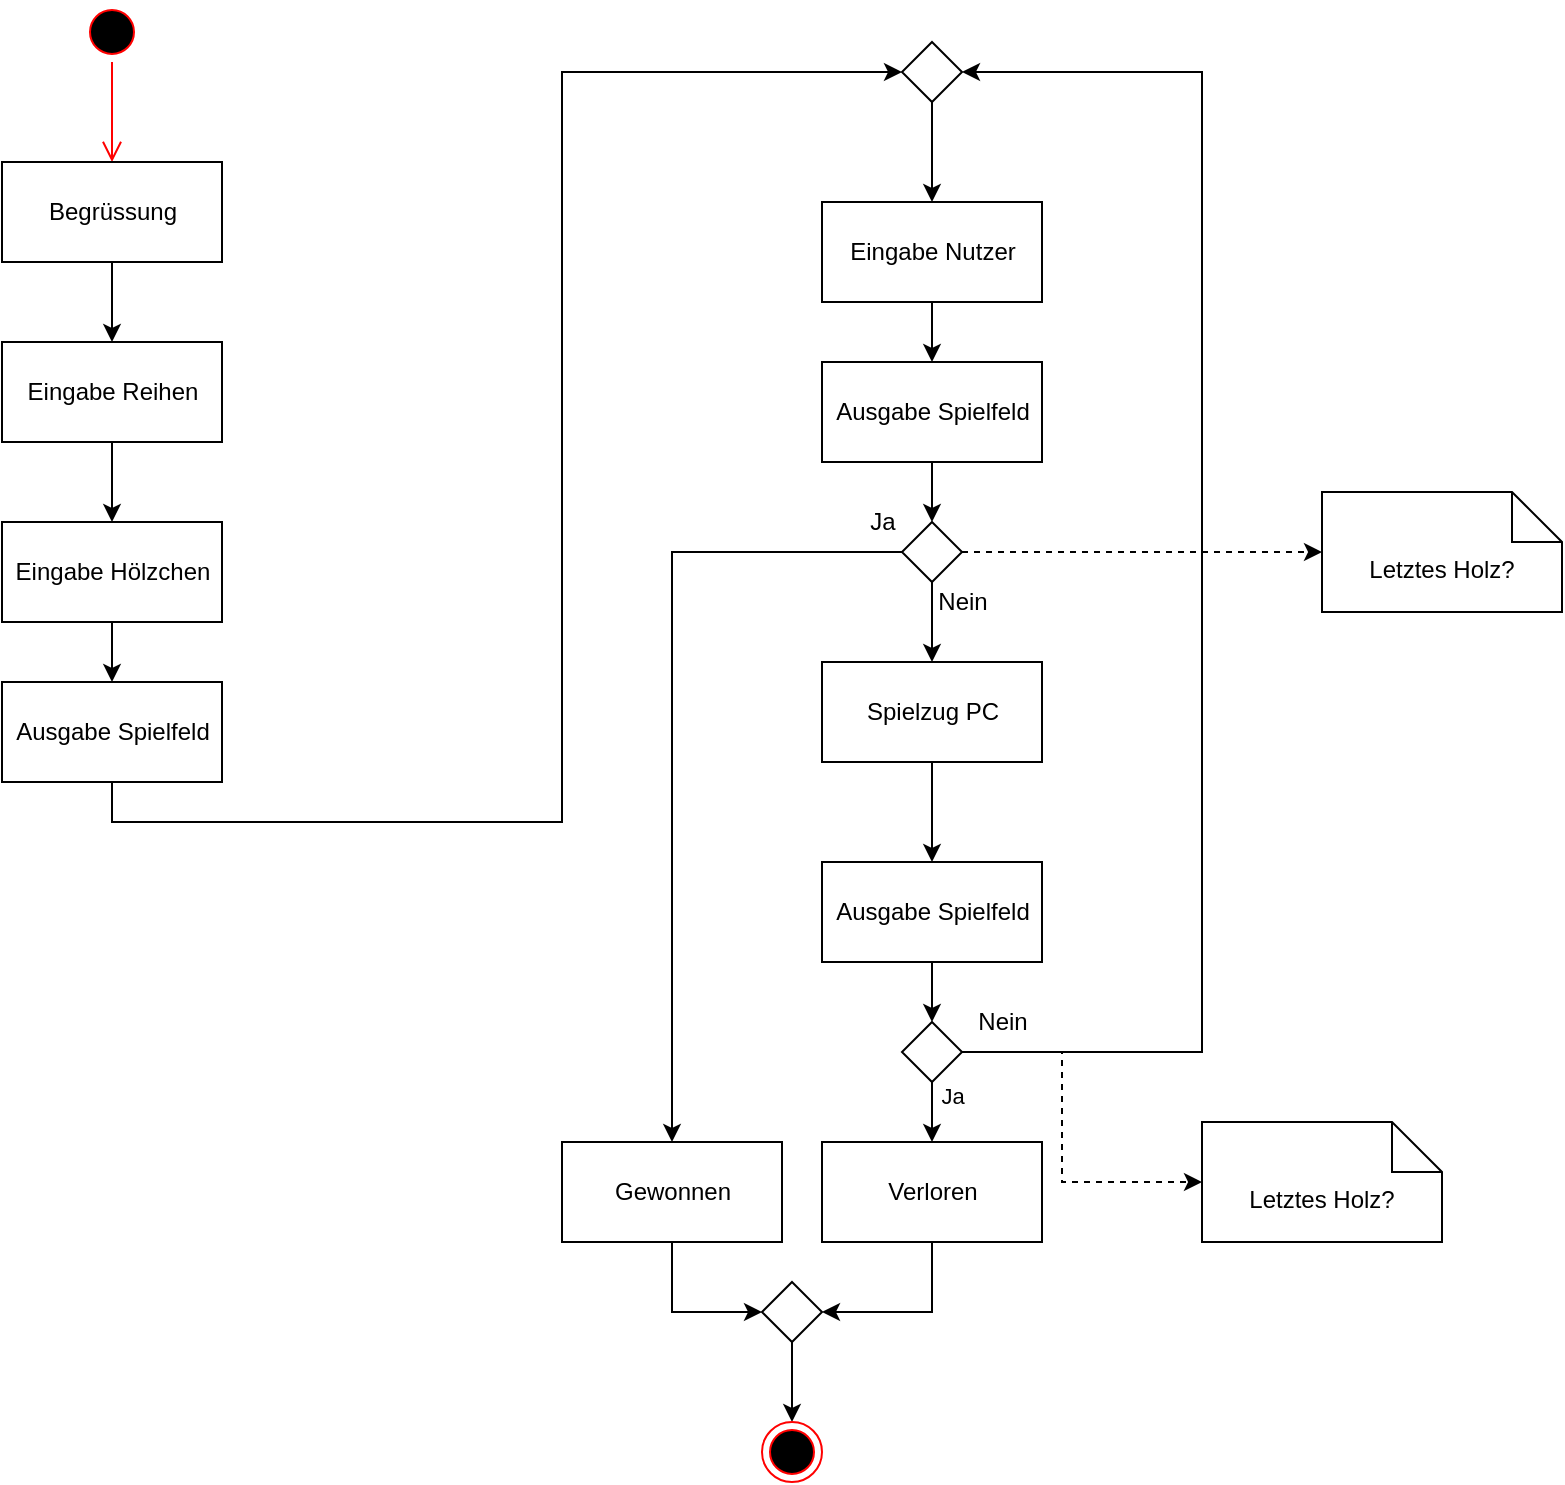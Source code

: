 <mxfile version="14.1.8" type="device"><diagram id="jq3QglmUTfa7vYVbhxkC" name="Page-1"><mxGraphModel dx="1002" dy="743" grid="1" gridSize="10" guides="1" tooltips="1" connect="1" arrows="1" fold="1" page="1" pageScale="1" pageWidth="1169" pageHeight="827" math="0" shadow="0"><root><mxCell id="0"/><mxCell id="1" parent="0"/><mxCell id="jIxzGO57YDRSp6-4Sq5K-1" value="" style="ellipse;html=1;shape=startState;fillColor=#000000;strokeColor=#ff0000;" parent="1" vertex="1"><mxGeometry x="100" y="50" width="30" height="30" as="geometry"/></mxCell><mxCell id="jIxzGO57YDRSp6-4Sq5K-2" value="" style="edgeStyle=orthogonalEdgeStyle;html=1;verticalAlign=bottom;endArrow=open;endSize=8;strokeColor=#ff0000;entryX=0.5;entryY=0;entryDx=0;entryDy=0;" parent="1" source="jIxzGO57YDRSp6-4Sq5K-1" target="jIxzGO57YDRSp6-4Sq5K-3" edge="1"><mxGeometry relative="1" as="geometry"><mxPoint x="235" y="150" as="targetPoint"/><Array as="points"/></mxGeometry></mxCell><mxCell id="jIxzGO57YDRSp6-4Sq5K-5" value="" style="edgeStyle=orthogonalEdgeStyle;rounded=0;orthogonalLoop=1;jettySize=auto;html=1;" parent="1" source="jIxzGO57YDRSp6-4Sq5K-3" target="jIxzGO57YDRSp6-4Sq5K-4" edge="1"><mxGeometry relative="1" as="geometry"/></mxCell><mxCell id="jIxzGO57YDRSp6-4Sq5K-3" value="Begrüssung" style="html=1;" parent="1" vertex="1"><mxGeometry x="60" y="130" width="110" height="50" as="geometry"/></mxCell><mxCell id="jIxzGO57YDRSp6-4Sq5K-7" value="" style="edgeStyle=orthogonalEdgeStyle;rounded=0;orthogonalLoop=1;jettySize=auto;html=1;" parent="1" source="jIxzGO57YDRSp6-4Sq5K-4" target="jIxzGO57YDRSp6-4Sq5K-6" edge="1"><mxGeometry relative="1" as="geometry"/></mxCell><mxCell id="jIxzGO57YDRSp6-4Sq5K-4" value="Eingabe Reihen" style="html=1;" parent="1" vertex="1"><mxGeometry x="60" y="220" width="110" height="50" as="geometry"/></mxCell><mxCell id="jIxzGO57YDRSp6-4Sq5K-9" value="" style="edgeStyle=orthogonalEdgeStyle;rounded=0;orthogonalLoop=1;jettySize=auto;html=1;" parent="1" source="jIxzGO57YDRSp6-4Sq5K-6" target="jIxzGO57YDRSp6-4Sq5K-10" edge="1"><mxGeometry relative="1" as="geometry"><mxPoint x="115" y="400" as="targetPoint"/></mxGeometry></mxCell><mxCell id="jIxzGO57YDRSp6-4Sq5K-6" value="Eingabe Hölzchen" style="html=1;" parent="1" vertex="1"><mxGeometry x="60" y="310" width="110" height="50" as="geometry"/></mxCell><mxCell id="bV7jp5EfxjAdG5snMgAe-2" style="edgeStyle=orthogonalEdgeStyle;rounded=0;orthogonalLoop=1;jettySize=auto;html=1;entryX=0;entryY=0.5;entryDx=0;entryDy=0;exitX=0.5;exitY=1;exitDx=0;exitDy=0;" parent="1" source="jIxzGO57YDRSp6-4Sq5K-10" target="ciC3rPFVc4mk8okZfKDL-3" edge="1"><mxGeometry relative="1" as="geometry"/></mxCell><mxCell id="jIxzGO57YDRSp6-4Sq5K-10" value="Ausgabe Spielfeld" style="html=1;" parent="1" vertex="1"><mxGeometry x="60" y="390" width="110" height="50" as="geometry"/></mxCell><mxCell id="ciC3rPFVc4mk8okZfKDL-8" style="edgeStyle=orthogonalEdgeStyle;rounded=0;orthogonalLoop=1;jettySize=auto;html=1;" parent="1" source="jIxzGO57YDRSp6-4Sq5K-12" target="ciC3rPFVc4mk8okZfKDL-1" edge="1"><mxGeometry relative="1" as="geometry"/></mxCell><mxCell id="jIxzGO57YDRSp6-4Sq5K-12" value="Eingabe Nutzer" style="html=1;" parent="1" vertex="1"><mxGeometry x="470" y="150" width="110" height="50" as="geometry"/></mxCell><mxCell id="ciC3rPFVc4mk8okZfKDL-9" value="" style="edgeStyle=orthogonalEdgeStyle;rounded=0;orthogonalLoop=1;jettySize=auto;html=1;" parent="1" source="ciC3rPFVc4mk8okZfKDL-1" target="ciC3rPFVc4mk8okZfKDL-5" edge="1"><mxGeometry relative="1" as="geometry"/></mxCell><mxCell id="ciC3rPFVc4mk8okZfKDL-1" value="Ausgabe Spielfeld" style="html=1;" parent="1" vertex="1"><mxGeometry x="470" y="230" width="110" height="50" as="geometry"/></mxCell><mxCell id="ciC3rPFVc4mk8okZfKDL-11" style="edgeStyle=orthogonalEdgeStyle;rounded=0;orthogonalLoop=1;jettySize=auto;html=1;exitX=0.5;exitY=1;exitDx=0;exitDy=0;" parent="1" source="ciC3rPFVc4mk8okZfKDL-3" target="jIxzGO57YDRSp6-4Sq5K-12" edge="1"><mxGeometry relative="1" as="geometry"/></mxCell><mxCell id="ciC3rPFVc4mk8okZfKDL-3" value="" style="rhombus;" parent="1" vertex="1"><mxGeometry x="510" y="70" width="30" height="30" as="geometry"/></mxCell><mxCell id="ciC3rPFVc4mk8okZfKDL-13" value="" style="edgeStyle=orthogonalEdgeStyle;rounded=0;orthogonalLoop=1;jettySize=auto;html=1;" parent="1" source="ciC3rPFVc4mk8okZfKDL-5" target="ciC3rPFVc4mk8okZfKDL-12" edge="1"><mxGeometry relative="1" as="geometry"/></mxCell><mxCell id="ciC3rPFVc4mk8okZfKDL-23" style="edgeStyle=orthogonalEdgeStyle;rounded=0;orthogonalLoop=1;jettySize=auto;html=1;entryX=0.5;entryY=0;entryDx=0;entryDy=0;" parent="1" source="ciC3rPFVc4mk8okZfKDL-5" target="ciC3rPFVc4mk8okZfKDL-22" edge="1"><mxGeometry relative="1" as="geometry"/></mxCell><mxCell id="ciC3rPFVc4mk8okZfKDL-39" style="edgeStyle=orthogonalEdgeStyle;rounded=0;orthogonalLoop=1;jettySize=auto;html=1;entryX=0;entryY=0.5;entryDx=0;entryDy=0;entryPerimeter=0;dashed=1;" parent="1" source="ciC3rPFVc4mk8okZfKDL-5" target="ciC3rPFVc4mk8okZfKDL-38" edge="1"><mxGeometry relative="1" as="geometry"/></mxCell><mxCell id="ciC3rPFVc4mk8okZfKDL-5" value="" style="rhombus;" parent="1" vertex="1"><mxGeometry x="510" y="310" width="30" height="30" as="geometry"/></mxCell><mxCell id="ciC3rPFVc4mk8okZfKDL-15" style="edgeStyle=orthogonalEdgeStyle;rounded=0;orthogonalLoop=1;jettySize=auto;html=1;" parent="1" source="ciC3rPFVc4mk8okZfKDL-12" target="ciC3rPFVc4mk8okZfKDL-14" edge="1"><mxGeometry relative="1" as="geometry"/></mxCell><mxCell id="ciC3rPFVc4mk8okZfKDL-12" value="Spielzug PC" style="html=1;" parent="1" vertex="1"><mxGeometry x="470" y="380" width="110" height="50" as="geometry"/></mxCell><mxCell id="ciC3rPFVc4mk8okZfKDL-20" style="edgeStyle=orthogonalEdgeStyle;rounded=0;orthogonalLoop=1;jettySize=auto;html=1;entryX=0.5;entryY=0;entryDx=0;entryDy=0;" parent="1" source="ciC3rPFVc4mk8okZfKDL-14" target="ciC3rPFVc4mk8okZfKDL-16" edge="1"><mxGeometry relative="1" as="geometry"/></mxCell><mxCell id="ciC3rPFVc4mk8okZfKDL-14" value="Ausgabe Spielfeld" style="html=1;" parent="1" vertex="1"><mxGeometry x="470" y="480" width="110" height="50" as="geometry"/></mxCell><mxCell id="ciC3rPFVc4mk8okZfKDL-21" style="edgeStyle=orthogonalEdgeStyle;rounded=0;orthogonalLoop=1;jettySize=auto;html=1;entryX=0.5;entryY=0;entryDx=0;entryDy=0;" parent="1" source="ciC3rPFVc4mk8okZfKDL-16" target="ciC3rPFVc4mk8okZfKDL-17" edge="1"><mxGeometry relative="1" as="geometry"/></mxCell><mxCell id="ciC3rPFVc4mk8okZfKDL-33" value="Ja" style="edgeLabel;html=1;align=center;verticalAlign=middle;resizable=0;points=[];" parent="ciC3rPFVc4mk8okZfKDL-21" vertex="1" connectable="0"><mxGeometry x="-0.72" y="10" relative="1" as="geometry"><mxPoint as="offset"/></mxGeometry></mxCell><mxCell id="ciC3rPFVc4mk8okZfKDL-26" style="edgeStyle=orthogonalEdgeStyle;rounded=0;orthogonalLoop=1;jettySize=auto;html=1;entryX=1;entryY=0.5;entryDx=0;entryDy=0;" parent="1" source="ciC3rPFVc4mk8okZfKDL-16" target="ciC3rPFVc4mk8okZfKDL-3" edge="1"><mxGeometry relative="1" as="geometry"><Array as="points"><mxPoint x="660" y="575"/><mxPoint x="660" y="85"/></Array></mxGeometry></mxCell><mxCell id="ciC3rPFVc4mk8okZfKDL-37" style="edgeStyle=orthogonalEdgeStyle;rounded=0;orthogonalLoop=1;jettySize=auto;html=1;entryX=0;entryY=0.5;entryDx=0;entryDy=0;entryPerimeter=0;dashed=1;" parent="1" source="ciC3rPFVc4mk8okZfKDL-16" target="ciC3rPFVc4mk8okZfKDL-34" edge="1"><mxGeometry relative="1" as="geometry"><Array as="points"><mxPoint x="590" y="575"/><mxPoint x="590" y="640"/></Array></mxGeometry></mxCell><mxCell id="ciC3rPFVc4mk8okZfKDL-16" value="" style="rhombus;" parent="1" vertex="1"><mxGeometry x="510" y="560" width="30" height="30" as="geometry"/></mxCell><mxCell id="ciC3rPFVc4mk8okZfKDL-42" style="edgeStyle=orthogonalEdgeStyle;rounded=0;orthogonalLoop=1;jettySize=auto;html=1;entryX=1;entryY=0.5;entryDx=0;entryDy=0;" parent="1" source="ciC3rPFVc4mk8okZfKDL-17" target="ciC3rPFVc4mk8okZfKDL-27" edge="1"><mxGeometry relative="1" as="geometry"/></mxCell><mxCell id="ciC3rPFVc4mk8okZfKDL-17" value="Verloren" style="html=1;" parent="1" vertex="1"><mxGeometry x="470" y="620" width="110" height="50" as="geometry"/></mxCell><mxCell id="ciC3rPFVc4mk8okZfKDL-43" style="edgeStyle=orthogonalEdgeStyle;rounded=0;orthogonalLoop=1;jettySize=auto;html=1;entryX=0;entryY=0.5;entryDx=0;entryDy=0;" parent="1" source="ciC3rPFVc4mk8okZfKDL-22" target="ciC3rPFVc4mk8okZfKDL-27" edge="1"><mxGeometry relative="1" as="geometry"/></mxCell><mxCell id="ciC3rPFVc4mk8okZfKDL-22" value="Gewonnen" style="html=1;fontStyle=0" parent="1" vertex="1"><mxGeometry x="340" y="620" width="110" height="50" as="geometry"/></mxCell><mxCell id="ciC3rPFVc4mk8okZfKDL-31" style="edgeStyle=orthogonalEdgeStyle;rounded=0;orthogonalLoop=1;jettySize=auto;html=1;entryX=0.5;entryY=0;entryDx=0;entryDy=0;" parent="1" source="ciC3rPFVc4mk8okZfKDL-27" target="ciC3rPFVc4mk8okZfKDL-30" edge="1"><mxGeometry relative="1" as="geometry"/></mxCell><mxCell id="ciC3rPFVc4mk8okZfKDL-27" value="" style="rhombus;" parent="1" vertex="1"><mxGeometry x="440" y="690" width="30" height="30" as="geometry"/></mxCell><mxCell id="ciC3rPFVc4mk8okZfKDL-30" value="" style="ellipse;html=1;shape=endState;fillColor=#000000;strokeColor=#ff0000;" parent="1" vertex="1"><mxGeometry x="440" y="760" width="30" height="30" as="geometry"/></mxCell><mxCell id="ciC3rPFVc4mk8okZfKDL-32" value="Nein" style="text;html=1;align=center;verticalAlign=middle;resizable=0;points=[];autosize=1;" parent="1" vertex="1"><mxGeometry x="540" y="550" width="40" height="20" as="geometry"/></mxCell><mxCell id="ciC3rPFVc4mk8okZfKDL-34" value="Letztes Holz?" style="shape=note2;boundedLbl=1;whiteSpace=wrap;html=1;size=25;verticalAlign=top;align=center;" parent="1" vertex="1"><mxGeometry x="660" y="610" width="120" height="60" as="geometry"/></mxCell><mxCell id="ciC3rPFVc4mk8okZfKDL-38" value="Letztes Holz?" style="shape=note2;boundedLbl=1;whiteSpace=wrap;html=1;size=25;verticalAlign=top;align=center;" parent="1" vertex="1"><mxGeometry x="720" y="295" width="120" height="60" as="geometry"/></mxCell><mxCell id="ciC3rPFVc4mk8okZfKDL-40" value="Ja" style="text;html=1;align=center;verticalAlign=middle;resizable=0;points=[];autosize=1;" parent="1" vertex="1"><mxGeometry x="485" y="300" width="30" height="20" as="geometry"/></mxCell><mxCell id="ciC3rPFVc4mk8okZfKDL-41" value="Nein" style="text;html=1;align=center;verticalAlign=middle;resizable=0;points=[];autosize=1;" parent="1" vertex="1"><mxGeometry x="520" y="340" width="40" height="20" as="geometry"/></mxCell></root></mxGraphModel></diagram></mxfile>